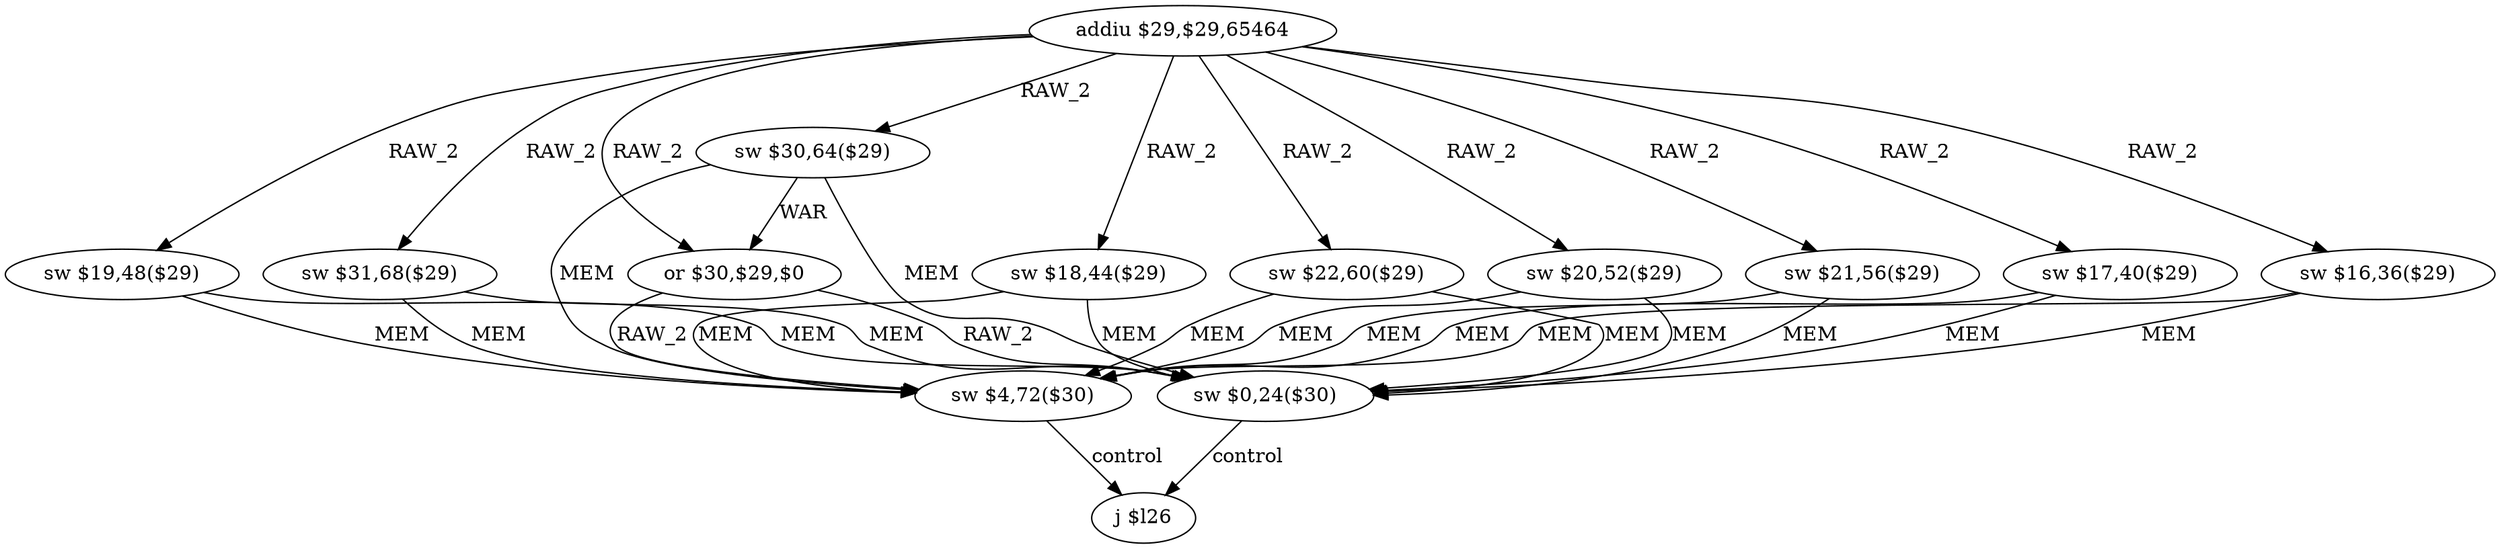 digraph G1 {
node [shape = ellipse];
i0 [label = "addiu $29,$29,65464"] ;
i0 ->  i1 [label= "RAW_2"];
i0 ->  i2 [label= "RAW_2"];
i0 ->  i3 [label= "RAW_2"];
i0 ->  i4 [label= "RAW_2"];
i0 ->  i5 [label= "RAW_2"];
i0 ->  i6 [label= "RAW_2"];
i0 ->  i7 [label= "RAW_2"];
i0 ->  i8 [label= "RAW_2"];
i0 ->  i9 [label= "RAW_2"];
i0 ->  i10 [label= "RAW_2"];
i1 [label = "sw $31,68($29)"] ;
i1 ->  i11 [label= "MEM"];
i1 ->  i12 [label= "MEM"];
i11 [label = "sw $4,72($30)"] ;
i11 ->  i13 [label= "control"];
i13 [label = "j $l26"] ;
i12 [label = "sw $0,24($30)"] ;
i12 ->  i13 [label= "control"];
i2 [label = "sw $30,64($29)"] ;
i2 ->  i10 [label= "WAR"];
i2 ->  i11 [label= "MEM"];
i2 ->  i12 [label= "MEM"];
i10 [label = "or $30,$29,$0"] ;
i10 ->  i11 [label= "RAW_2"];
i10 ->  i12 [label= "RAW_2"];
i3 [label = "sw $22,60($29)"] ;
i3 ->  i11 [label= "MEM"];
i3 ->  i12 [label= "MEM"];
i4 [label = "sw $21,56($29)"] ;
i4 ->  i11 [label= "MEM"];
i4 ->  i12 [label= "MEM"];
i5 [label = "sw $20,52($29)"] ;
i5 ->  i11 [label= "MEM"];
i5 ->  i12 [label= "MEM"];
i6 [label = "sw $19,48($29)"] ;
i6 ->  i11 [label= "MEM"];
i6 ->  i12 [label= "MEM"];
i7 [label = "sw $18,44($29)"] ;
i7 ->  i11 [label= "MEM"];
i7 ->  i12 [label= "MEM"];
i8 [label = "sw $17,40($29)"] ;
i8 ->  i11 [label= "MEM"];
i8 ->  i12 [label= "MEM"];
i9 [label = "sw $16,36($29)"] ;
i9 ->  i11 [label= "MEM"];
i9 ->  i12 [label= "MEM"];
}

